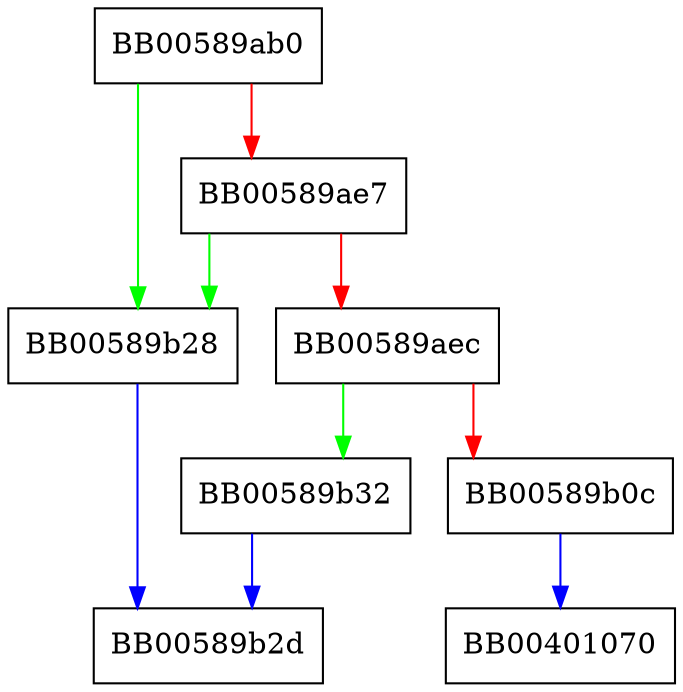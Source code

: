 digraph EC_GROUP_set_seed {
  node [shape="box"];
  graph [splines=ortho];
  BB00589ab0 -> BB00589b28 [color="green"];
  BB00589ab0 -> BB00589ae7 [color="red"];
  BB00589ae7 -> BB00589b28 [color="green"];
  BB00589ae7 -> BB00589aec [color="red"];
  BB00589aec -> BB00589b32 [color="green"];
  BB00589aec -> BB00589b0c [color="red"];
  BB00589b0c -> BB00401070 [color="blue"];
  BB00589b28 -> BB00589b2d [color="blue"];
  BB00589b32 -> BB00589b2d [color="blue"];
}